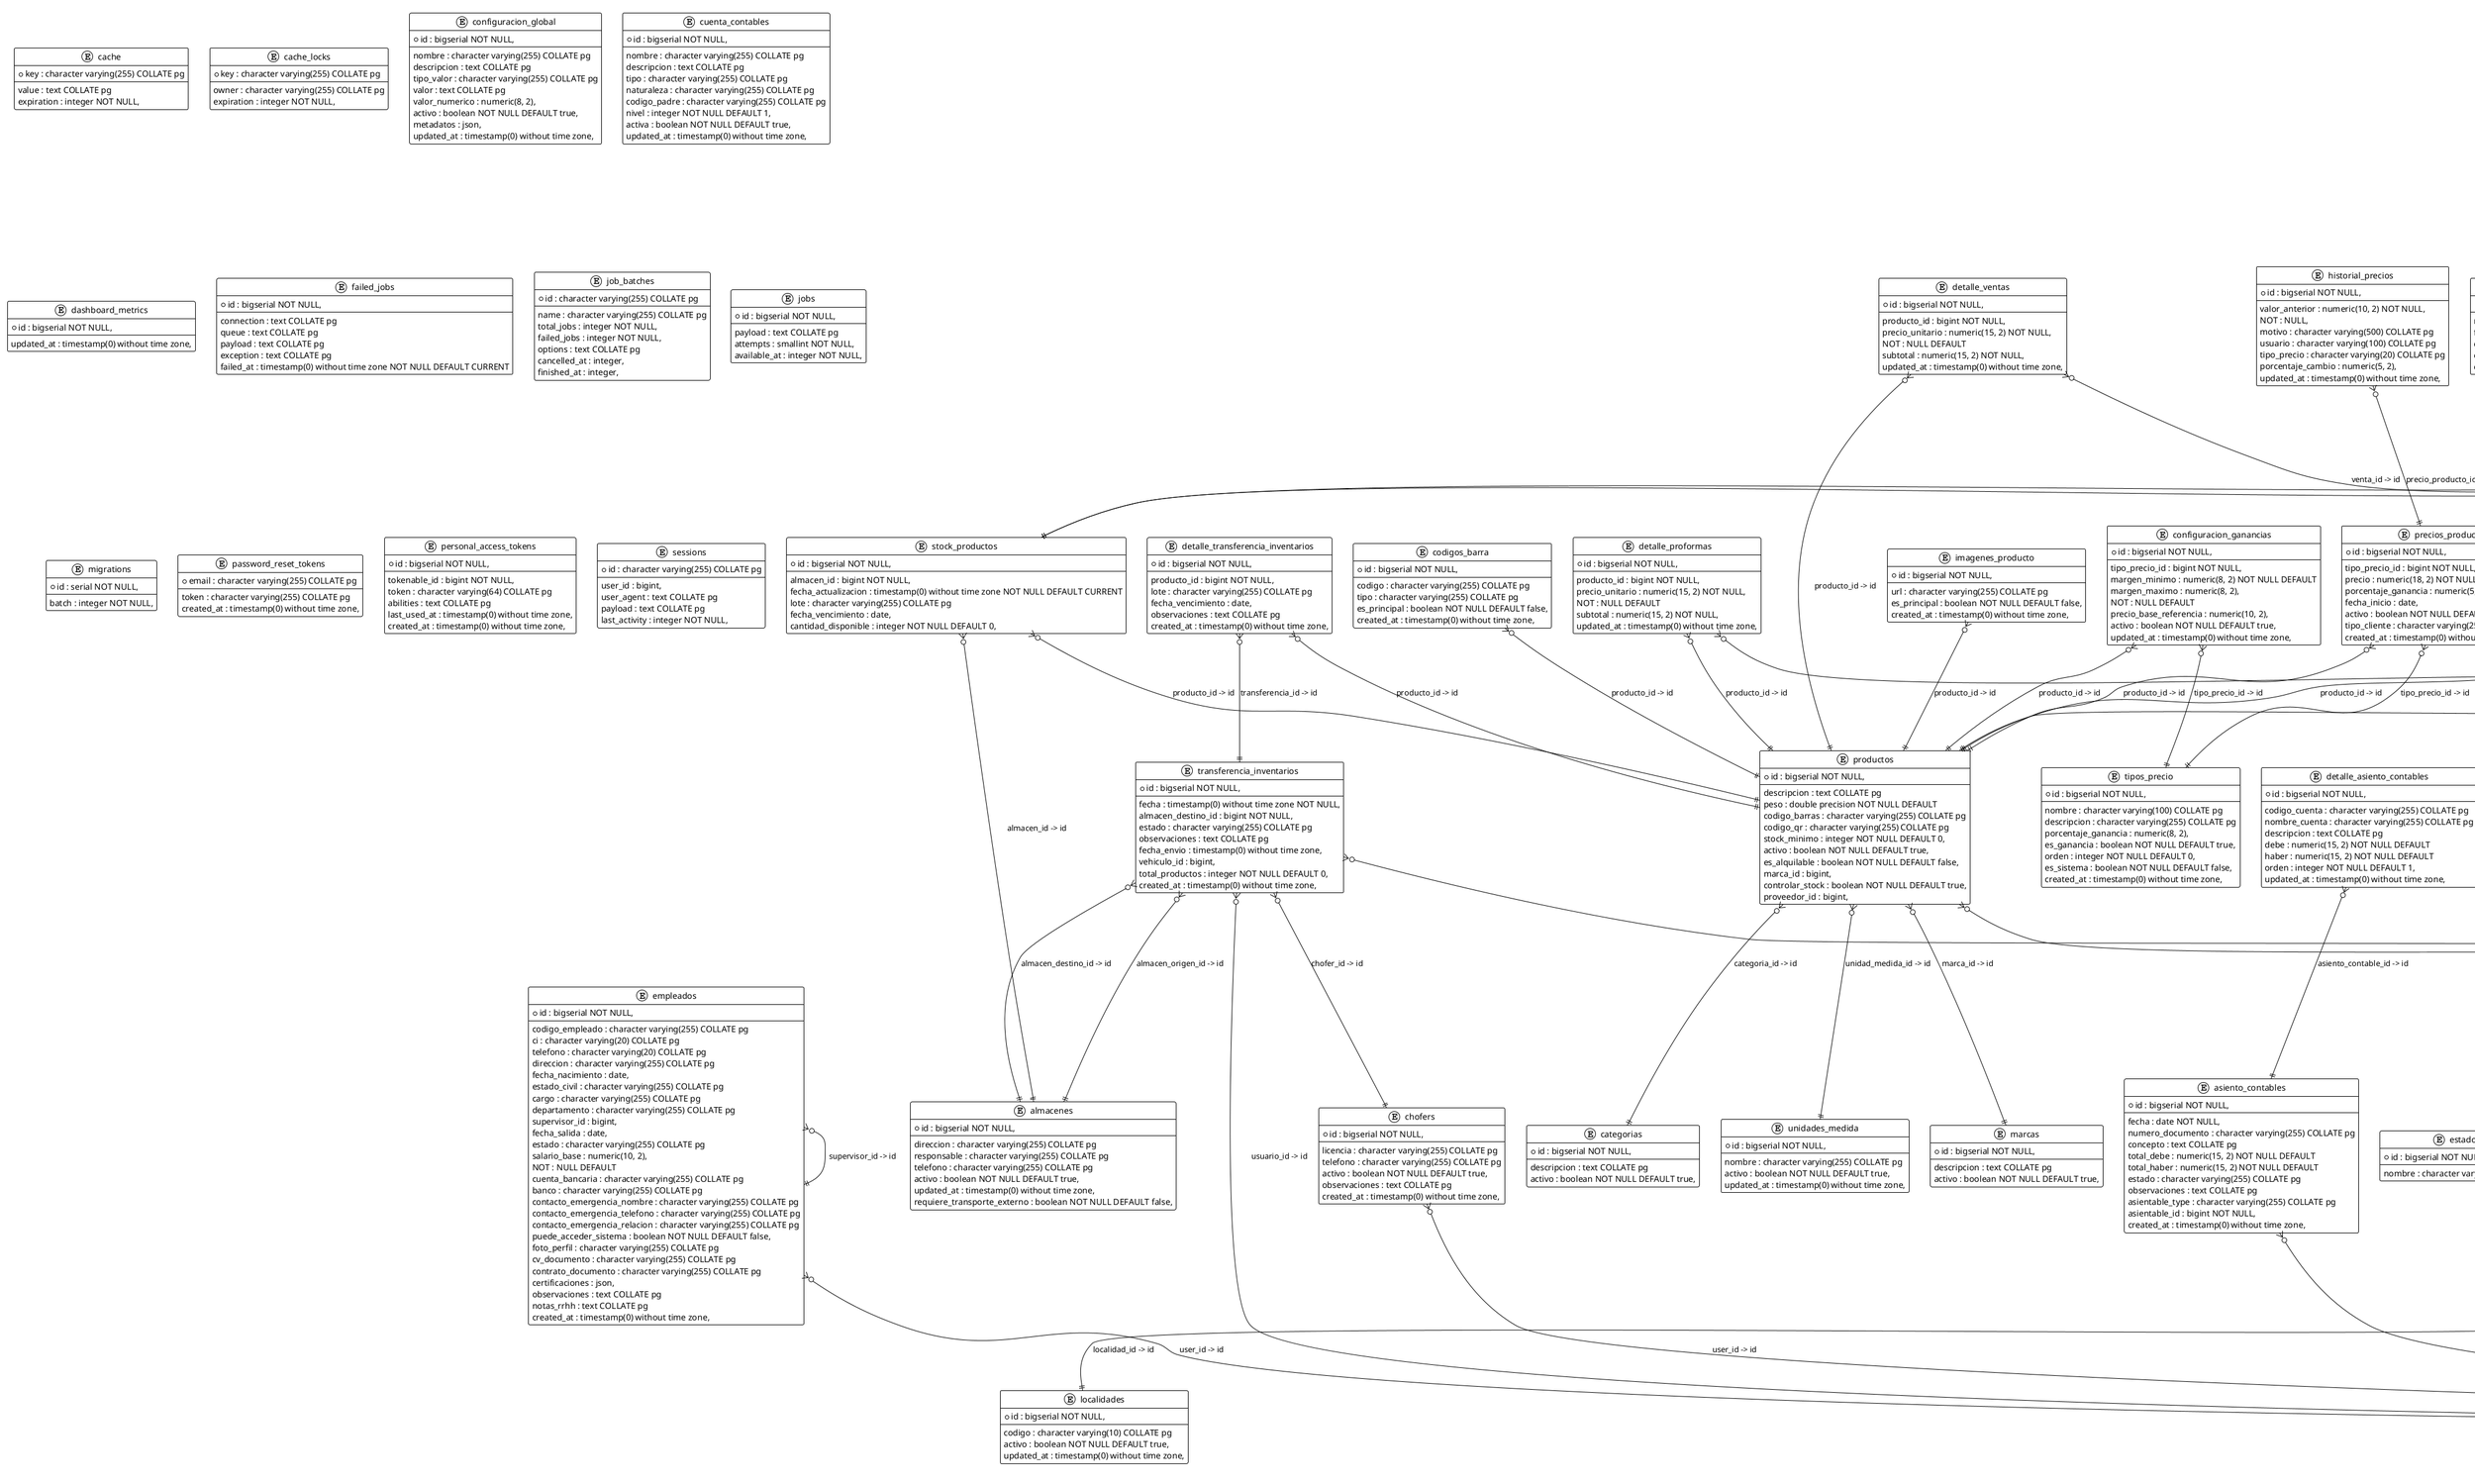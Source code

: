 @startuml
!theme plain

entity almacenes {
  *id : bigserial NOT NULL,
  --
  direccion : character varying(255) COLLATE pg
  responsable : character varying(255) COLLATE pg
  telefono : character varying(255) COLLATE pg
  activo : boolean NOT NULL DEFAULT true,
  updated_at : timestamp(0) without time zone,
  requiere_transporte_externo : boolean NOT NULL DEFAULT false,
}

entity aperturas_caja {
  *id : bigserial NOT NULL,
  --
  user_id : bigint NOT NULL,
  monto_apertura : numeric(15, 2) NOT NULL,
  created_at : timestamp(0) without time zone,
}

entity asiento_contables {
  *id : bigserial NOT NULL,
  --
  fecha : date NOT NULL,
  numero_documento : character varying(255) COLLATE pg
  concepto : text COLLATE pg
  total_debe : numeric(15, 2) NOT NULL DEFAULT
  total_haber : numeric(15, 2) NOT NULL DEFAULT
  estado : character varying(255) COLLATE pg
  observaciones : text COLLATE pg
  asientable_type : character varying(255) COLLATE pg
  asientable_id : bigint NOT NULL,
  created_at : timestamp(0) without time zone,
}

entity cache {
  *key : character varying(255) COLLATE pg
  --
  value : text COLLATE pg
  expiration : integer NOT NULL,
}

entity cache_locks {
  *key : character varying(255) COLLATE pg
  --
  owner : character varying(255) COLLATE pg
  expiration : integer NOT NULL,
}

entity cajas {
  *id : bigserial NOT NULL,
  --
  ubicacion : character varying(255) COLLATE pg
  monto_inicial_dia : numeric(18, 2) NOT NULL DEFAULT
  activa : boolean NOT NULL DEFAULT true,
  updated_at : timestamp(0) without time zone,
}

entity categorias {
  *id : bigserial NOT NULL,
  --
  descripcion : text COLLATE pg
  activo : boolean NOT NULL DEFAULT true,
}

entity chofers {
  *id : bigserial NOT NULL,
  --
  licencia : character varying(255) COLLATE pg
  telefono : character varying(255) COLLATE pg
  activo : boolean NOT NULL DEFAULT true,
  observaciones : text COLLATE pg
  created_at : timestamp(0) without time zone,
}

entity cierres_caja {
  *id : bigserial NOT NULL,
  --
  user_id : bigint NOT NULL,
  fecha : timestamp(0) without time zone NOT NULL,
  NOT : NULL,
  NOT : NULL,
  NOT : NULL,
  created_at : timestamp(0) without time zone,
}

entity clientes {
  *id : bigserial NOT NULL,
  --
  razon_social : character varying(255) COLLATE pg
  nit : character varying(255) COLLATE pg
  telefono : character varying(255) COLLATE pg
  email : character varying(255) COLLATE pg
  activo : boolean NOT NULL DEFAULT true,
  foto_perfil : character varying(255) COLLATE pg
  ci_anverso : character varying(255) COLLATE pg
  ci_reverso : character varying(255) COLLATE pg
  limite_credito : numeric(18, 2) NOT NULL DEFAULT
  user_id : bigint,
  longitud : numeric(11, 8),
  codigo_cliente : character varying(20) COLLATE pg
}

entity codigos_barra {
  *id : bigserial NOT NULL,
  --
  codigo : character varying(255) COLLATE pg
  tipo : character varying(255) COLLATE pg
  es_principal : boolean NOT NULL DEFAULT false,
  created_at : timestamp(0) without time zone,
}

entity compras {
  *id : bigserial NOT NULL,
  --
  fecha : date NOT NULL,
  subtotal : numeric(15, 2) NOT NULL,
  NOT : NULL DEFAULT
  impuesto : numeric(15, 2) NOT NULL DEFAULT
  total : numeric(15, 2) NOT NULL,
  proveedor_id : bigint NOT NULL,
  estado_documento_id : bigint NOT NULL,
  tipo_pago_id : bigint,
  updated_at : timestamp(0) without time zone,
}

entity configuracion_ganancias {
  *id : bigserial NOT NULL,
  --
  tipo_precio_id : bigint NOT NULL,
  margen_minimo : numeric(8, 2) NOT NULL DEFAULT
  margen_maximo : numeric(8, 2),
  NOT : NULL DEFAULT
  precio_base_referencia : numeric(10, 2),
  activo : boolean NOT NULL DEFAULT true,
  updated_at : timestamp(0) without time zone,
}

entity configuracion_global {
  *id : bigserial NOT NULL,
  --
  nombre : character varying(255) COLLATE pg
  descripcion : text COLLATE pg
  tipo_valor : character varying(255) COLLATE pg
  valor : text COLLATE pg
  valor_numerico : numeric(8, 2),
  activo : boolean NOT NULL DEFAULT true,
  metadatos : json,
  updated_at : timestamp(0) without time zone,
}

entity cuenta_contables {
  *id : bigserial NOT NULL,
  --
  nombre : character varying(255) COLLATE pg
  descripcion : text COLLATE pg
  tipo : character varying(255) COLLATE pg
  naturaleza : character varying(255) COLLATE pg
  codigo_padre : character varying(255) COLLATE pg
  nivel : integer NOT NULL DEFAULT 1,
  activa : boolean NOT NULL DEFAULT true,
  updated_at : timestamp(0) without time zone,
}

entity cuentas_por_cobrar {
  *id : bigserial NOT NULL,
  --
  cliente_id : bigint NOT NULL,
  NOT : NULL,
  NOT : NULL,
  dias_vencido : integer NOT NULL DEFAULT 0,
  created_at : timestamp(0) without time zone,
}

entity cuentas_por_pagar {
  *id : bigserial NOT NULL,
  --
  monto_original : numeric(15, 2) NOT NULL,
  NOT : NULL,
  dias_vencido : integer NOT NULL DEFAULT 0,
  observaciones : text COLLATE pg
  created_at : timestamp(0) without time zone,
}

entity dashboard_metrics {
  *id : bigserial NOT NULL,
  --
  updated_at : timestamp(0) without time zone,
}

entity detalle_asiento_contables {
  *id : bigserial NOT NULL,
  --
  codigo_cuenta : character varying(255) COLLATE pg
  nombre_cuenta : character varying(255) COLLATE pg
  descripcion : text COLLATE pg
  debe : numeric(15, 2) NOT NULL DEFAULT
  haber : numeric(15, 2) NOT NULL DEFAULT
  orden : integer NOT NULL DEFAULT 1,
  updated_at : timestamp(0) without time zone,
}

entity detalle_compras {
  *id : bigserial NOT NULL,
  --
  producto_id : bigint NOT NULL,
  precio_unitario : numeric(15, 2) NOT NULL,
  NOT : NULL DEFAULT
  subtotal : numeric(15, 2) NOT NULL,
  fecha_vencimiento : date,
  updated_at : timestamp(0) without time zone,
}

entity detalle_proformas {
  *id : bigserial NOT NULL,
  --
  producto_id : bigint NOT NULL,
  precio_unitario : numeric(15, 2) NOT NULL,
  NOT : NULL DEFAULT
  subtotal : numeric(15, 2) NOT NULL,
  updated_at : timestamp(0) without time zone,
}

entity detalle_transferencia_inventarios {
  *id : bigserial NOT NULL,
  --
  producto_id : bigint NOT NULL,
  lote : character varying(255) COLLATE pg
  fecha_vencimiento : date,
  observaciones : text COLLATE pg
  created_at : timestamp(0) without time zone,
}

entity detalle_ventas {
  *id : bigserial NOT NULL,
  --
  producto_id : bigint NOT NULL,
  precio_unitario : numeric(15, 2) NOT NULL,
  NOT : NULL DEFAULT
  subtotal : numeric(15, 2) NOT NULL,
  updated_at : timestamp(0) without time zone,
}

entity detalles_pedido {
  *id : bigserial NOT NULL,
  --
  producto_id : bigint NOT NULL,
  precio_unitario : numeric(18, 2) NOT NULL,
  NOT : NULL,
  updated_at : timestamp(0) without time zone,
}

entity direcciones_cliente {
  *id : bigserial NOT NULL,
  --
  direccion : character varying(255) COLLATE pg
  latitud : double precision,
  es_principal : boolean NOT NULL DEFAULT false,
  created_at : timestamp(0) without time zone,
  ciudad : character varying(255) COLLATE pg
  departamento : character varying(255) COLLATE pg
  codigo_postal : character varying(20) COLLATE pg
  observaciones : text COLLATE pg
}

entity empleados {
  *id : bigserial NOT NULL,
  --
  codigo_empleado : character varying(255) COLLATE pg
  ci : character varying(20) COLLATE pg
  telefono : character varying(20) COLLATE pg
  direccion : character varying(255) COLLATE pg
  fecha_nacimiento : date,
  estado_civil : character varying(255) COLLATE pg
  cargo : character varying(255) COLLATE pg
  departamento : character varying(255) COLLATE pg
  supervisor_id : bigint,
  fecha_salida : date,
  estado : character varying(255) COLLATE pg
  salario_base : numeric(10, 2),
  NOT : NULL DEFAULT
  cuenta_bancaria : character varying(255) COLLATE pg
  banco : character varying(255) COLLATE pg
  contacto_emergencia_nombre : character varying(255) COLLATE pg
  contacto_emergencia_telefono : character varying(255) COLLATE pg
  contacto_emergencia_relacion : character varying(255) COLLATE pg
  puede_acceder_sistema : boolean NOT NULL DEFAULT false,
  foto_perfil : character varying(255) COLLATE pg
  cv_documento : character varying(255) COLLATE pg
  contrato_documento : character varying(255) COLLATE pg
  certificaciones : json,
  observaciones : text COLLATE pg
  notas_rrhh : text COLLATE pg
  created_at : timestamp(0) without time zone,
}

entity envios {
  *id : bigserial NOT NULL,
  --
  venta_id : bigint NOT NULL,
  chofer_id : bigint NOT NULL,
  fecha_salida : timestamp(0) without time zone,
  estado : character varying(255) COLLATE pg
  direccion_entrega : text COLLATE pg
  coordenadas_lat : numeric(10, 8),
  observaciones : text COLLATE pg
  foto_entrega : character varying(255) COLLATE pg
  firma_cliente : text COLLATE pg
  receptor_nombre : character varying(255) COLLATE pg
  receptor_documento : character varying(255) COLLATE pg
  created_at : timestamp(0) without time zone,
}

entity estado_mermas {
  *id : bigserial NOT NULL,
  --
  label : character varying(255) COLLATE pg
  color : character varying(255) COLLATE pg
  bg_color : character varying(255) COLLATE pg
  text_color : character varying(255) COLLATE pg
  actions : json,
  created_at : timestamp(0) without time zone,
}

entity estados_documento {
  *id : bigserial NOT NULL,
  --
  nombre : character varying(100) COLLATE pg
  descripcion : character varying(255) COLLATE pg
  color : character varying(7) COLLATE pg
  permite_edicion : boolean NOT NULL DEFAULT true,
  es_estado_final : boolean NOT NULL DEFAULT false,
  created_at : timestamp(0) without time zone,
}

entity estados_pedido {
  *id : bigserial NOT NULL,
  --
  nombre : character varying(255) COLLATE pg
}

entity facturas_electronicas {
  *id : bigserial NOT NULL,
  --
  numero_factura : character varying(255) COLLATE pg
  nit_emisor : character varying(255) COLLATE pg
  fecha_emision : date NOT NULL,
  monto_total : numeric(15, 2) NOT NULL,
  NOT : NULL DEFAULT
  monto_total_moneda_extranjera : numeric(15, 2) NOT NULL DEFAULT
  tipo_cambio : numeric(10, 4) NOT NULL DEFAULT
  codigo_moneda : integer NOT NULL DEFAULT 1,
  modalidad : character varying(255) COLLATE pg
  tipo_emision : character varying(255) COLLATE pg
  tipo_factura_documento : character varying(255) COLLATE pg
  estado : character varying(255) COLLATE pg
  codigo_recepcion : character varying(255) COLLATE pg
  xml_firmado : text COLLATE pg
  respuesta_sin : text COLLATE pg
  fecha_envio_sin : timestamp(0) without time zone,
  observaciones_sin : text COLLATE pg
  venta_id : bigint NOT NULL,
  updated_at : timestamp(0) without time zone,
}

entity failed_jobs {
  *id : bigserial NOT NULL,
  --
  connection : text COLLATE pg
  queue : text COLLATE pg
  payload : text COLLATE pg
  exception : text COLLATE pg
  failed_at : timestamp(0) without time zone NOT NULL DEFAULT CURRENT
}

entity fotos_lugar_cliente {
  *id : bigserial NOT NULL,
  --
  direccion_cliente_id : bigint,
  descripcion : character varying(255) COLLATE pg
  fecha_captura : timestamp(0) without time zone NOT NULL DEFAULT CURRENT
}

entity historial_precios {
  *id : bigserial NOT NULL,
  --
  valor_anterior : numeric(10, 2) NOT NULL,
  NOT : NULL,
  motivo : character varying(500) COLLATE pg
  usuario : character varying(100) COLLATE pg
  tipo_precio : character varying(20) COLLATE pg
  porcentaje_cambio : numeric(5, 2),
  updated_at : timestamp(0) without time zone,
}

entity imagenes_producto {
  *id : bigserial NOT NULL,
  --
  url : character varying(255) COLLATE pg
  es_principal : boolean NOT NULL DEFAULT false,
  created_at : timestamp(0) without time zone,
}

entity impuestos {
  *id : bigserial NOT NULL,
  --
  nombre : character varying(100) COLLATE pg
  descripcion : character varying(255) COLLATE pg
  porcentaje : numeric(5, 2) NOT NULL,
  monto_fijo : numeric(15, 2),
  aplica_ventas : boolean NOT NULL DEFAULT true,
  cuenta_contable : character varying(255) COLLATE pg
  activo : boolean NOT NULL DEFAULT true,
  updated_at : timestamp(0) without time zone,
}

entity job_batches {
  *id : character varying(255) COLLATE pg
  --
  name : character varying(255) COLLATE pg
  total_jobs : integer NOT NULL,
  failed_jobs : integer NOT NULL,
  options : text COLLATE pg
  cancelled_at : integer,
  finished_at : integer,
}

entity jobs {
  *id : bigserial NOT NULL,
  --
  payload : text COLLATE pg
  attempts : smallint NOT NULL,
  available_at : integer NOT NULL,
}

entity libro_ventas_iva {
  *id : bigserial NOT NULL,
  --
  numero_factura : character varying(255) COLLATE pg
  numero_autorizacion : character varying(255) COLLATE pg
  nit_ci_cliente : character varying(255) COLLATE pg
  razon_social_cliente : character varying(255) COLLATE pg
  importe_total : numeric(15, 2) NOT NULL,
  NOT : NULL DEFAULT
  importe_iehd : numeric(15, 2) NOT NULL DEFAULT
  importe_ipj : numeric(15, 2) NOT NULL DEFAULT
  tasas : numeric(15, 2) NOT NULL DEFAULT
  importe_gift_card : numeric(15, 2) NOT NULL DEFAULT
  descuentos : numeric(15, 2) NOT NULL DEFAULT
  importe_base_cf : numeric(15, 2) NOT NULL DEFAULT
  credito_fiscal : numeric(15, 2) NOT NULL DEFAULT
  estado_factura : character varying(255) COLLATE pg
  codigo_control : character varying(255) COLLATE pg
  venta_id : bigint NOT NULL,
  created_at : timestamp(0) without time zone,
}

entity localidades {
  *id : bigserial NOT NULL,
  --
  codigo : character varying(10) COLLATE pg
  activo : boolean NOT NULL DEFAULT true,
  updated_at : timestamp(0) without time zone,
}

entity lotes_vencimientos {
  *id : bigserial NOT NULL,
  --
  numero_lote : character varying(255) COLLATE pg
  fecha_vencimiento : date NOT NULL,
  cantidad_actual : integer NOT NULL,
  observaciones : text COLLATE pg
  created_at : timestamp(0) without time zone,
}

entity marcas {
  *id : bigserial NOT NULL,
  --
  descripcion : text COLLATE pg
  activo : boolean NOT NULL DEFAULT true,
}

entity migrations {
  *id : serial NOT NULL,
  --
  batch : integer NOT NULL,
}

entity model_has_permissions {
  *permission_id : bigint NOT NULL,
  --
  model_id : bigint NOT NULL,
}

entity model_has_roles {
  *role_id : bigint NOT NULL,
  --
  model_id : bigint NOT NULL,
}

entity modulos_sidebar {
  *id : bigserial NOT NULL,
  --
  ruta : character varying(255) COLLATE pg
  icono : character varying(255) COLLATE pg
  descripcion : character varying(255) COLLATE pg
  orden : integer NOT NULL DEFAULT 0,
  es_submenu : boolean NOT NULL DEFAULT false,
  permisos : json,
  categoria : character varying(255) COLLATE pg
  visible_dashboard : boolean NOT NULL DEFAULT true,
  updated_at : timestamp(0) without time zone,
}

entity monedas {
  *id : bigserial NOT NULL,
  --
  nombre : character varying(50) COLLATE pg
  simbolo : character varying(5) COLLATE pg
  tasa_cambio : numeric(15, 6) NOT NULL DEFAULT
  decimales : integer NOT NULL DEFAULT 2,
  activo : boolean NOT NULL DEFAULT true,
  updated_at : timestamp(0) without time zone,
}

entity movimientos_caja {
  *id : bigserial NOT NULL,
  --
  user_id : bigint NOT NULL,
  monto : numeric(18, 2) NOT NULL,
  numero_documento : character varying(255) COLLATE pg
  tipo_operacion_id : bigint NOT NULL,
}

entity movimientos_inventario {
  *id : bigserial NOT NULL,
  --
  cantidad_anterior : integer,
  cantidad_posterior : integer,
  observacion : character varying(255) COLLATE pg
  numero_documento : character varying(255) COLLATE pg
  tipo : character varying(255) COLLATE pg
  user_id : bigint NOT NULL,
  tipo_merma_id : bigint,
  anulado : boolean NOT NULL DEFAULT false,
  user_anulacion_id : bigint,
  referencia_tipo : character varying(255) COLLATE pg
  referencia_id : bigint,
  deleted_at : timestamp(0) without time zone,
  updated_at : timestamp(0) without time zone,
}

entity pagos {
  *id : bigserial NOT NULL,
  --
  tipo_pago_id : bigint NOT NULL,
  monto : numeric(15, 2) NOT NULL,
  numero_transaccion : character varying(255) COLLATE pg
  observaciones : text COLLATE pg
  created_at : timestamp(0) without time zone,
  cuenta_por_pagar_id : bigint,
  numero_recibo : character varying(255) COLLATE pg
  numero_transferencia : character varying(255) COLLATE pg
  numero_cheque : character varying(255) COLLATE pg
  usuario_id : bigint,
}

entity password_reset_tokens {
  *email : character varying(255) COLLATE pg
  --
  token : character varying(255) COLLATE pg
  created_at : timestamp(0) without time zone,
}

entity pedidos {
  *id : bigserial NOT NULL,
  --
  cliente_id : bigint NOT NULL,
  fecha_entrega_requerida : date,
  subtotal : numeric(18, 2) NOT NULL DEFAULT
  total : numeric(18, 2) NOT NULL DEFAULT
  observaciones : character varying(255) COLLATE pg
  direccion_entrega : character varying(255) COLLATE pg
  latitud_entrega : double precision,
  estado_id : bigint,
  updated_at : timestamp(0) without time zone,
}

entity permissions {
  *id : bigserial NOT NULL,
  --
  guard_name : character varying(255) COLLATE pg
  created_at : timestamp(0) without time zone,
}

entity personal_access_tokens {
  *id : bigserial NOT NULL,
  --
  tokenable_id : bigint NOT NULL,
  token : character varying(64) COLLATE pg
  abilities : text COLLATE pg
  last_used_at : timestamp(0) without time zone,
  created_at : timestamp(0) without time zone,
}

entity precios_producto {
  *id : bigserial NOT NULL,
  --
  tipo_precio_id : bigint NOT NULL,
  precio : numeric(18, 2) NOT NULL,
  porcentaje_ganancia : numeric(5, 2),
  fecha_inicio : date,
  activo : boolean NOT NULL DEFAULT true,
  tipo_cliente : character varying(255) COLLATE pg
  created_at : timestamp(0) without time zone,
}

entity productos {
  *id : bigserial NOT NULL,
  --
  descripcion : text COLLATE pg
  peso : double precision NOT NULL DEFAULT
  codigo_barras : character varying(255) COLLATE pg
  codigo_qr : character varying(255) COLLATE pg
  stock_minimo : integer NOT NULL DEFAULT 0,
  activo : boolean NOT NULL DEFAULT true,
  es_alquilable : boolean NOT NULL DEFAULT false,
  marca_id : bigint,
  controlar_stock : boolean NOT NULL DEFAULT true,
  proveedor_id : bigint,
}

entity proformas {
  *id : bigserial NOT NULL,
  --
  fecha : date NOT NULL,
  subtotal : numeric(15, 2) NOT NULL,
  NOT : NULL DEFAULT
  impuesto : numeric(15, 2) NOT NULL DEFAULT
  total : numeric(15, 2) NOT NULL,
  observaciones_rechazo : text COLLATE pg
  estado : character varying(255) COLLATE pg
  canal_origen : character varying(255) COLLATE pg
  usuario_creador_id : bigint,
  fecha_aprobacion : timestamp(0) without time zone,
  moneda_id : bigint NOT NULL,
  ubicacion_entrega : json,
  fecha_respuesta : timestamp(0) without time zone,
  comentario_rechazo : text COLLATE pg
  aprobado_por : bigint,
  updated_at : timestamp(0) without time zone,
}

entity proveedores {
  *id : bigserial NOT NULL,
  --
  razon_social : character varying(255) COLLATE pg
  nit : character varying(255) COLLATE pg
  telefono : character varying(255) COLLATE pg
  email : character varying(255) COLLATE pg
  direccion : character varying(255) COLLATE pg
  contacto : character varying(255) COLLATE pg
  activo : boolean NOT NULL DEFAULT true,
  ci_anverso : character varying(255) COLLATE pg
  ci_reverso : character varying(255) COLLATE pg
  fecha_registro : timestamp(0) without time zone NOT NULL DEFAULT CURRENT
}

entity reservas_proforma {
  *id : bigserial NOT NULL,
  --
  stock_producto_id : bigint NOT NULL,
  fecha_reserva : timestamp(0) without time zone NOT NULL DEFAULT CURRENT
  fecha_expiracion : timestamp(0) without time zone,
  created_at : timestamp(0) without time zone,
}

entity role_has_permissions {
  *permission_id : bigint NOT NULL,
  --
}

entity roles {
  *id : bigserial NOT NULL,
  --
  guard_name : character varying(255) COLLATE pg
  created_at : timestamp(0) without time zone,
}

entity seguimiento_envios {
  *id : bigserial NOT NULL,
  --
  estado : character varying(255) COLLATE pg
  coordenadas_lat : numeric(10, 8),
  fecha_hora : timestamp(0) without time zone NOT NULL,
  foto : character varying(255) COLLATE pg
  user_id : bigint,
  updated_at : timestamp(0) without time zone,
}

entity sessions {
  *id : character varying(255) COLLATE pg
  --
  user_id : bigint,
  user_agent : text COLLATE pg
  payload : text COLLATE pg
  last_activity : integer NOT NULL,
}

entity stock_productos {
  *id : bigserial NOT NULL,
  --
  almacen_id : bigint NOT NULL,
  fecha_actualizacion : timestamp(0) without time zone NOT NULL DEFAULT CURRENT
  lote : character varying(255) COLLATE pg
  fecha_vencimiento : date,
  cantidad_disponible : integer NOT NULL DEFAULT 0,
}

entity tipo_mermas {
  *id : bigserial NOT NULL,
  --
  label : character varying(255) COLLATE pg
  descripcion : character varying(255) COLLATE pg
  color : character varying(255) COLLATE pg
  bg_color : character varying(255) COLLATE pg
  text_color : character varying(255) COLLATE pg
  requiere_aprobacion : boolean NOT NULL DEFAULT true,
  created_at : timestamp(0) without time zone,
}

entity tipo_operacion_caja {
  *id : bigserial NOT NULL,
  --
  nombre : character varying(255) COLLATE pg
}

entity tipos_ajuste_inventario {
  *id : bigserial NOT NULL,
  --
  label : character varying(255) COLLATE pg
  descripcion : character varying(255) COLLATE pg
  color : character varying(255) COLLATE pg
  bg_color : character varying(255) COLLATE pg
  text_color : character varying(255) COLLATE pg
  activo : boolean NOT NULL DEFAULT true,
  updated_at : timestamp(0) without time zone,
}

entity tipos_documento {
  *id : bigserial NOT NULL,
  --
  nombre : character varying(100) COLLATE pg
  descripcion : character varying(255) COLLATE pg
  genera_inventario : boolean NOT NULL DEFAULT true,
  formato_numeracion : character varying(255) COLLATE pg
  siguiente_numero : integer NOT NULL DEFAULT 1,
  created_at : timestamp(0) without time zone,
}

entity tipos_pago {
  *id : bigserial NOT NULL,
  --
  nombre : character varying(255) COLLATE pg
  activo : boolean NOT NULL DEFAULT true,
}

entity tipos_precio {
  *id : bigserial NOT NULL,
  --
  nombre : character varying(100) COLLATE pg
  descripcion : character varying(255) COLLATE pg
  porcentaje_ganancia : numeric(8, 2),
  es_ganancia : boolean NOT NULL DEFAULT true,
  orden : integer NOT NULL DEFAULT 0,
  es_sistema : boolean NOT NULL DEFAULT false,
  created_at : timestamp(0) without time zone,
}

entity transferencia_inventarios {
  *id : bigserial NOT NULL,
  --
  fecha : timestamp(0) without time zone NOT NULL,
  almacen_destino_id : bigint NOT NULL,
  estado : character varying(255) COLLATE pg
  observaciones : text COLLATE pg
  fecha_envio : timestamp(0) without time zone,
  vehiculo_id : bigint,
  total_productos : integer NOT NULL DEFAULT 0,
  created_at : timestamp(0) without time zone,
}

entity unidades_medida {
  *id : bigserial NOT NULL,
  --
  nombre : character varying(255) COLLATE pg
  activo : boolean NOT NULL DEFAULT true,
  updated_at : timestamp(0) without time zone,
}

entity users {
  *id : bigserial NOT NULL,
  --
  usernick : character varying(255) COLLATE pg
  email : character varying(255) COLLATE pg
  email_verified_at : timestamp(0) without time zone,
  remember_token : character varying(100) COLLATE pg
  created_at : timestamp(0) without time zone,
  activo : boolean NOT NULL DEFAULT true,
}

entity vehiculos {
  *id : bigserial NOT NULL,
  --
  marca : character varying(255) COLLATE pg
  modelo : character varying(255) COLLATE pg
  anho : character varying(255) COLLATE pg
  capacidad_kg : numeric(8, 2),
  estado : character varying(255) COLLATE pg
  chofer_asignado_id : bigint,
  activo : boolean NOT NULL DEFAULT true,
  updated_at : timestamp(0) without time zone,
}

entity venta_impuestos {
  *id : bigserial NOT NULL,
  --
  impuesto_id : bigint NOT NULL,
  NOT : NULL,
  NOT : NULL,
  NOT : NULL,
  updated_at : timestamp(0) without time zone,
}

entity ventas {
  *id : bigserial NOT NULL,
  --
  fecha : date NOT NULL,
  NOT : NULL,
  NOT : NULL DEFAULT
  impuesto : numeric(15, 2) NOT NULL DEFAULT
  total : numeric(15, 2) NOT NULL,
  cliente_id : bigint NOT NULL,
  estado_documento_id : bigint NOT NULL,
  tipo_pago_id : bigint,
  requiere_envio : boolean NOT NULL DEFAULT false,
  estado_logistico : character varying(255) COLLATE pg
  created_at : timestamp(0) without time zone,
}

aperturas_caja }o--|| cajas : caja_id -> id
aperturas_caja }o--|| users : user_id -> id
asiento_contables }o--|| users : usuario_id -> id
chofers }o--|| users : user_id -> id
cierres_caja }o--|| aperturas_caja : apertura_caja_id -> id
cierres_caja }o--|| cajas : caja_id -> id
cierres_caja }o--|| users : user_id -> id
clientes }o--|| localidades : localidad_id -> id
clientes }o--|| users : user_id -> id
codigos_barra }o--|| productos : producto_id -> id
compras }o--|| estados_documento : estado_documento_id -> id
compras }o--|| monedas : moneda_id -> id
compras }o--|| proveedores : proveedor_id -> id
compras }o--|| tipos_pago : tipo_pago_id -> id
compras }o--|| users : usuario_id -> id
configuracion_ganancias }o--|| productos : producto_id -> id
configuracion_ganancias }o--|| tipos_precio : tipo_precio_id -> id
cuentas_por_cobrar }o--|| clientes : cliente_id -> id
cuentas_por_cobrar }o--|| ventas : venta_id -> id
cuentas_por_pagar }o--|| compras : compra_id -> id
detalle_asiento_contables }o--|| asiento_contables : asiento_contable_id -> id
detalle_compras }o--|| compras : compra_id -> id
detalle_compras }o--|| productos : producto_id -> id
detalle_proformas }o--|| productos : producto_id -> id
detalle_proformas }o--|| proformas : proforma_id -> id
detalle_transferencia_inventarios }o--|| productos : producto_id -> id
detalle_transferencia_inventarios }o--|| transferencia_inventarios : transferencia_id -> id
detalle_ventas }o--|| productos : producto_id -> id
detalle_ventas }o--|| ventas : venta_id -> id
detalles_pedido }o--|| pedidos : pedido_id -> id
detalles_pedido }o--|| productos : producto_id -> id
direcciones_cliente }o--|| clientes : cliente_id -> id
empleados }o--|| empleados : supervisor_id -> id
empleados }o--|| users : user_id -> id
envios }o--|| users : chofer_id -> id
envios }o--|| vehiculos : vehiculo_id -> id
envios }o--|| ventas : venta_id -> id
facturas_electronicas }o--|| ventas : venta_id -> id
fotos_lugar_cliente }o--|| clientes : cliente_id -> id
fotos_lugar_cliente }o--|| direcciones_cliente : direccion_cliente_id -> id
historial_precios }o--|| precios_producto : precio_producto_id -> id
imagenes_producto }o--|| productos : producto_id -> id
libro_ventas_iva }o--|| tipos_documento : tipo_documento_id -> id
libro_ventas_iva }o--|| ventas : venta_id -> id
lotes_vencimientos }o--|| detalle_compras : detalle_compra_id -> id
model_has_permissions }o--|| permissions : permission_id -> id
model_has_roles }o--|| roles : role_id -> id
modulos_sidebar }o--|| modulos_sidebar : modulo_padre_id -> id
movimientos_caja }o--|| cajas : caja_id -> id
movimientos_caja }o--|| tipo_operacion_caja : tipo_operacion_id -> id
movimientos_caja }o--|| users : user_id -> id
movimientos_inventario }o--|| estado_mermas : estado_merma_id -> id
movimientos_inventario }o--|| stock_productos : stock_producto_id -> id
movimientos_inventario }o--|| tipos_ajuste_inventario : tipo_ajuste_inventario_id -> id
movimientos_inventario }o--|| tipo_mermas : tipo_merma_id -> id
movimientos_inventario }o--|| users : user_anulacion_id -> id
movimientos_inventario }o--|| users : user_id -> id
pagos }o--|| cuentas_por_pagar : cuenta_por_pagar_id -> id
pagos }o--|| monedas : moneda_id -> id
pagos }o--|| tipos_pago : tipo_pago_id -> id
pagos }o--|| users : usuario_id -> id
pagos }o--|| ventas : venta_id -> id
pedidos }o--|| clientes : cliente_id -> id
pedidos }o--|| estados_pedido : estado_id -> id
precios_producto }o--|| productos : producto_id -> id
precios_producto }o--|| tipos_precio : tipo_precio_id -> id
productos }o--|| categorias : categoria_id -> id
productos }o--|| marcas : marca_id -> id
productos }o--|| proveedores : proveedor_id -> id
productos }o--|| unidades_medida : unidad_medida_id -> id
proformas }o--|| clientes : cliente_id -> id
proformas }o--|| monedas : moneda_id -> id
proformas }o--|| users : usuario_aprobador_id -> id
proformas }o--|| users : usuario_creador_id -> id
reservas_proforma }o--|| proformas : proforma_id -> id
reservas_proforma }o--|| stock_productos : stock_producto_id -> id
role_has_permissions }o--|| permissions : permission_id -> id
role_has_permissions }o--|| roles : role_id -> id
seguimiento_envios }o--|| envios : envio_id -> id
seguimiento_envios }o--|| users : user_id -> id
stock_productos }o--|| almacenes : almacen_id -> id
stock_productos }o--|| productos : producto_id -> id
transferencia_inventarios }o--|| almacenes : almacen_destino_id -> id
transferencia_inventarios }o--|| almacenes : almacen_origen_id -> id
transferencia_inventarios }o--|| chofers : chofer_id -> id
transferencia_inventarios }o--|| users : usuario_id -> id
transferencia_inventarios }o--|| vehiculos : vehiculo_id -> id
vehiculos }o--|| users : chofer_asignado_id -> id
venta_impuestos }o--|| impuestos : impuesto_id -> id
venta_impuestos }o--|| ventas : venta_id -> id
ventas }o--|| clientes : cliente_id -> id
ventas }o--|| estados_documento : estado_documento_id -> id
ventas }o--|| monedas : moneda_id -> id
ventas }o--|| proformas : proforma_id -> id
ventas }o--|| tipos_pago : tipo_pago_id -> id
ventas }o--|| users : usuario_id -> id
@enduml